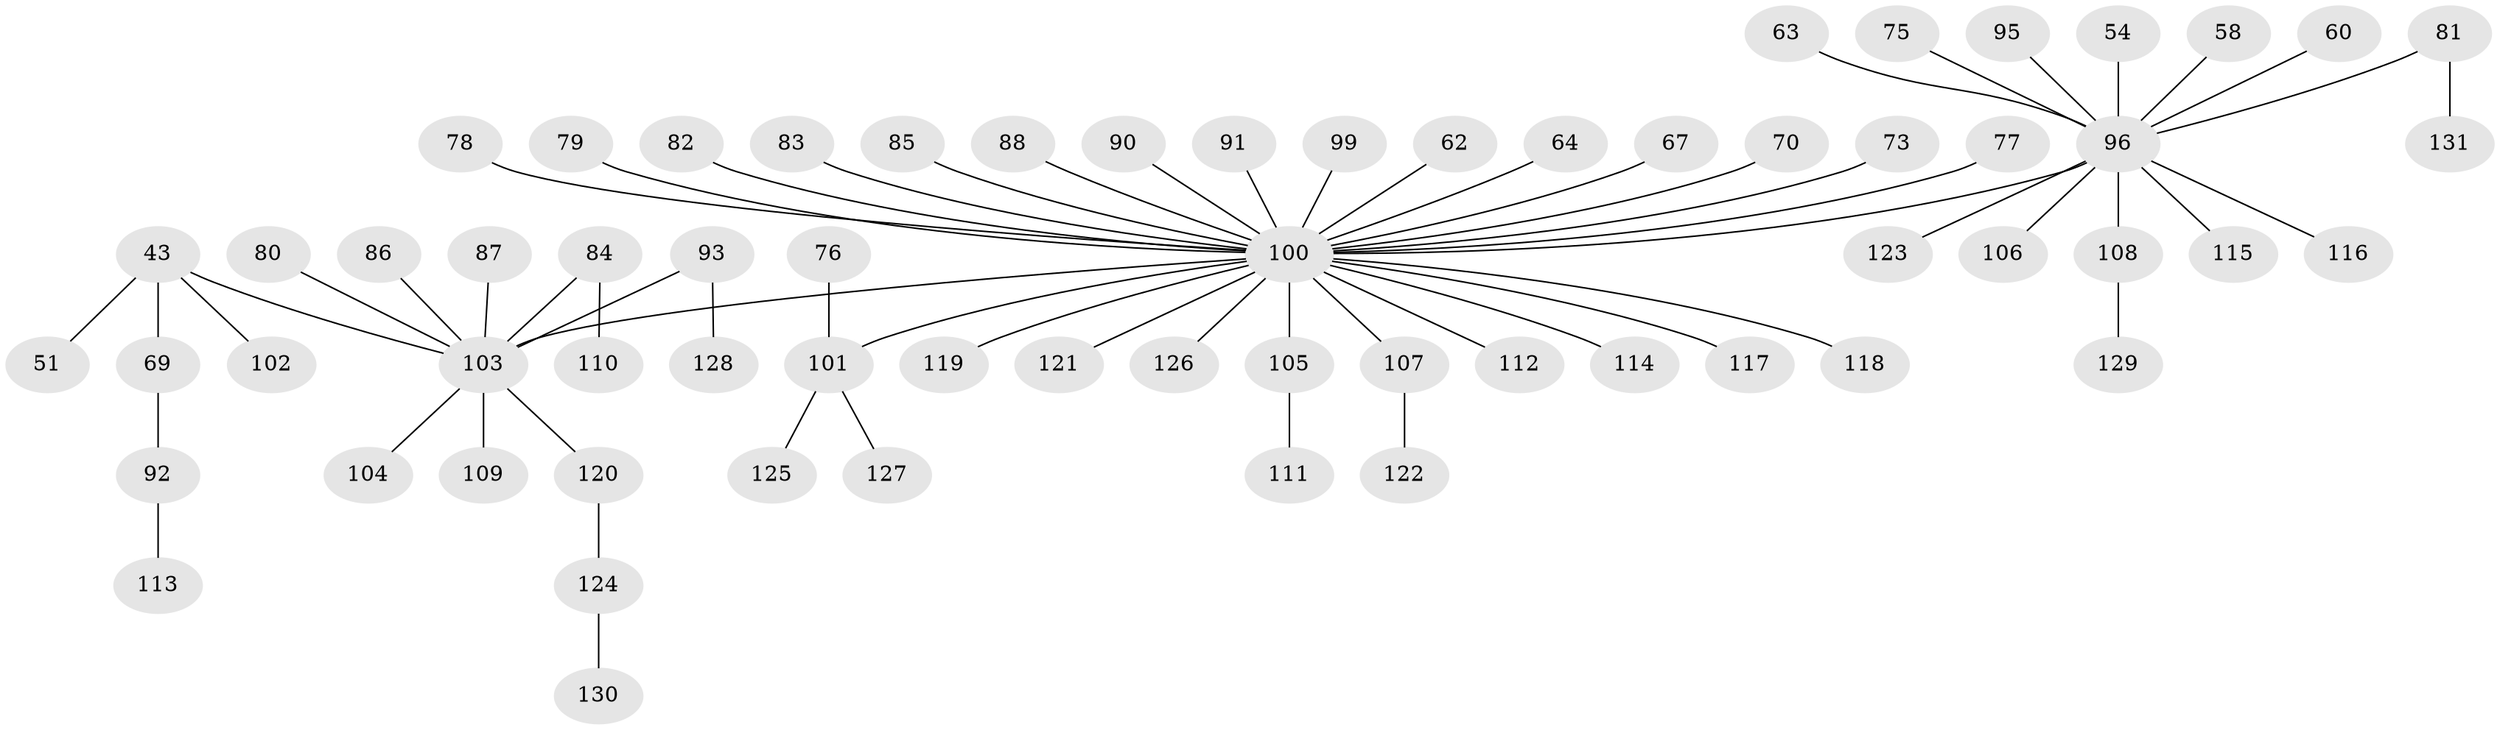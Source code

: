 // original degree distribution, {6: 0.030534351145038167, 5: 0.022900763358778626, 9: 0.007633587786259542, 4: 0.061068702290076333, 3: 0.10687022900763359, 2: 0.2824427480916031, 1: 0.48854961832061067}
// Generated by graph-tools (version 1.1) at 2025/53/03/09/25 04:53:27]
// undirected, 65 vertices, 64 edges
graph export_dot {
graph [start="1"]
  node [color=gray90,style=filled];
  43;
  51;
  54;
  58;
  60;
  62;
  63;
  64;
  67;
  69;
  70;
  73;
  75 [super="+20+38"];
  76;
  77;
  78;
  79;
  80;
  81;
  82;
  83;
  84;
  85;
  86;
  87;
  88;
  90;
  91;
  92;
  93;
  95;
  96 [super="+18+12+15+57+56+66+94+48"];
  99;
  100 [super="+27+36+50+72+32+97+35+39+59+65+49+55+68+98"];
  101 [super="+46+71"];
  102;
  103 [super="+53+40"];
  104;
  105;
  106;
  107;
  108;
  109;
  110;
  111;
  112;
  113;
  114;
  115;
  116;
  117;
  118;
  119;
  120;
  121;
  122;
  123;
  124;
  125;
  126;
  127;
  128;
  129;
  130;
  131;
  43 -- 51;
  43 -- 69;
  43 -- 102;
  43 -- 103;
  54 -- 96;
  58 -- 96;
  60 -- 96;
  62 -- 100;
  63 -- 96;
  64 -- 100;
  67 -- 100;
  69 -- 92;
  70 -- 100;
  73 -- 100;
  75 -- 96;
  76 -- 101;
  77 -- 100;
  78 -- 100;
  79 -- 100;
  80 -- 103;
  81 -- 131;
  81 -- 96;
  82 -- 100;
  83 -- 100;
  84 -- 110;
  84 -- 103;
  85 -- 100;
  86 -- 103;
  87 -- 103;
  88 -- 100;
  90 -- 100;
  91 -- 100;
  92 -- 113;
  93 -- 128;
  93 -- 103;
  95 -- 96;
  96 -- 100;
  96 -- 108;
  96 -- 123;
  96 -- 116;
  96 -- 106;
  96 -- 115;
  99 -- 100;
  100 -- 117;
  100 -- 119;
  100 -- 126;
  100 -- 101;
  100 -- 103;
  100 -- 105;
  100 -- 107;
  100 -- 121;
  100 -- 114;
  100 -- 112;
  100 -- 118;
  101 -- 125;
  101 -- 127;
  103 -- 104;
  103 -- 109;
  103 -- 120;
  105 -- 111;
  107 -- 122;
  108 -- 129;
  120 -- 124;
  124 -- 130;
}
